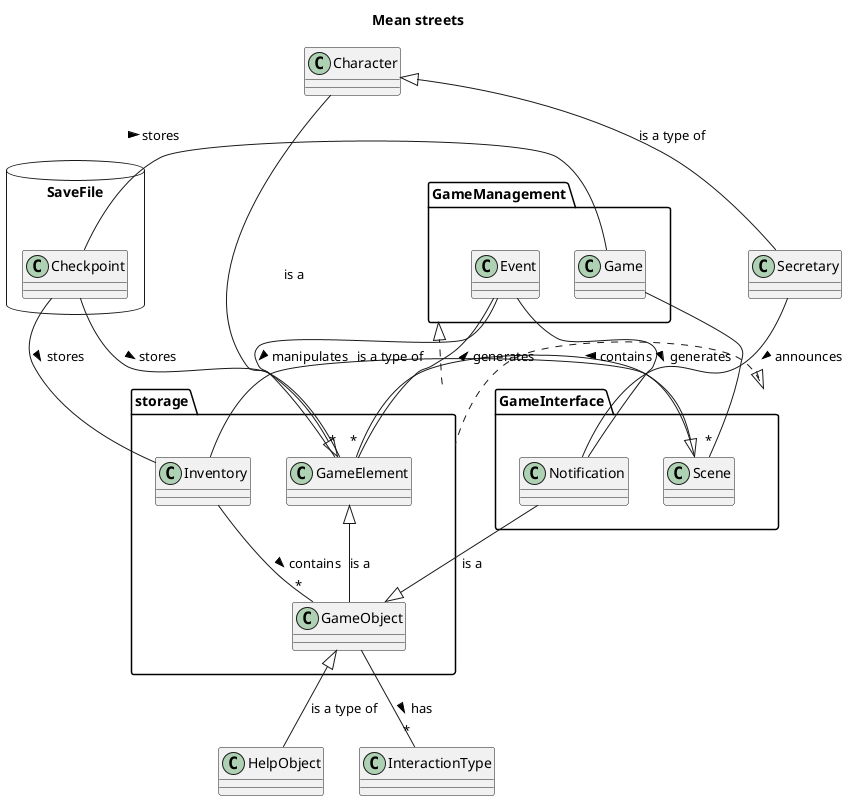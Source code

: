@startuml
title Mean streets

package GameManagement {
    class Game
    class Event
}

package storage {
    class Inventory
    class GameObject
    class GameElement
}

database SaveFile {
    class Checkpoint
}

package GameInterface {
    class Scene
    class Notification
}

GameManagement <|.... storage
GameInterface <|.. storage


Game -- "*" Scene

Checkpoint -- "*" GameElement : stores >
Checkpoint -- Inventory : stores >
Checkpoint - Game : stores >
Character <|-- Secretary : is a type of
GameElement <|-- GameObject : is a
GameElement <|-- Character : is a
Scene - "*" GameElement : contains >
Scene <|-- Inventory : is a type of
Inventory -- "*" GameObject : contains >
GameElement -- Event : generates >
Event -- Notification : generates >
Event -- GameElement : manipulates >
Secretary -- Notification : announces >
GameObject <|-- HelpObject : is a type of
GameObject <|-- Notification : is a
GameObject -- "*" InteractionType : has >

@enduml